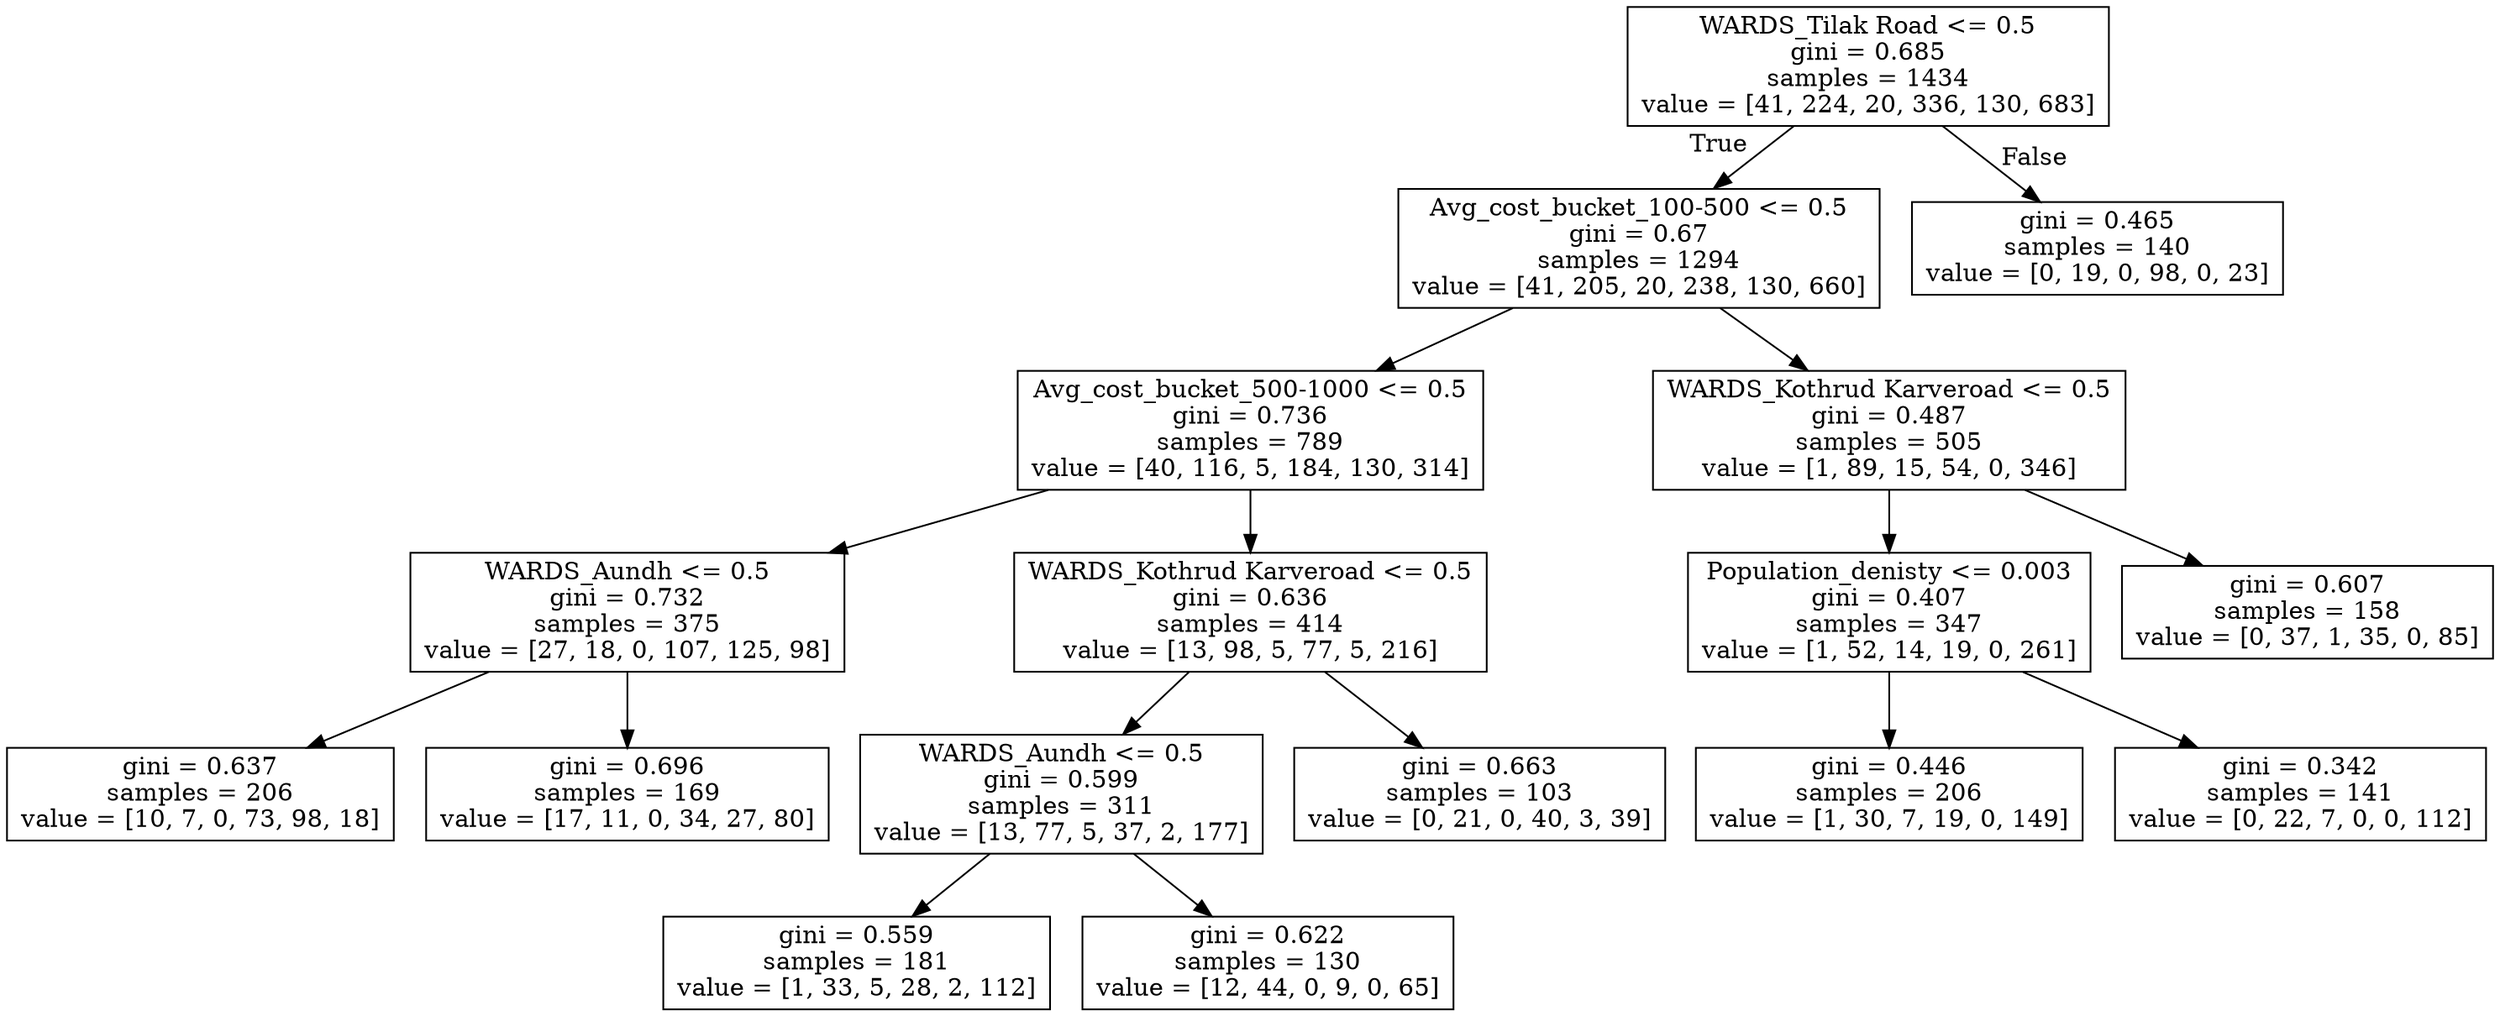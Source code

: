 digraph Tree {
node [shape=box] ;
0 [label="WARDS_Tilak Road <= 0.5\ngini = 0.685\nsamples = 1434\nvalue = [41, 224, 20, 336, 130, 683]"] ;
1 [label="Avg_cost_bucket_100-500 <= 0.5\ngini = 0.67\nsamples = 1294\nvalue = [41, 205, 20, 238, 130, 660]"] ;
0 -> 1 [labeldistance=2.5, labelangle=45, headlabel="True"] ;
2 [label="Avg_cost_bucket_500-1000 <= 0.5\ngini = 0.736\nsamples = 789\nvalue = [40, 116, 5, 184, 130, 314]"] ;
1 -> 2 ;
3 [label="WARDS_Aundh <= 0.5\ngini = 0.732\nsamples = 375\nvalue = [27, 18, 0, 107, 125, 98]"] ;
2 -> 3 ;
4 [label="gini = 0.637\nsamples = 206\nvalue = [10, 7, 0, 73, 98, 18]"] ;
3 -> 4 ;
5 [label="gini = 0.696\nsamples = 169\nvalue = [17, 11, 0, 34, 27, 80]"] ;
3 -> 5 ;
6 [label="WARDS_Kothrud Karveroad <= 0.5\ngini = 0.636\nsamples = 414\nvalue = [13, 98, 5, 77, 5, 216]"] ;
2 -> 6 ;
7 [label="WARDS_Aundh <= 0.5\ngini = 0.599\nsamples = 311\nvalue = [13, 77, 5, 37, 2, 177]"] ;
6 -> 7 ;
8 [label="gini = 0.559\nsamples = 181\nvalue = [1, 33, 5, 28, 2, 112]"] ;
7 -> 8 ;
9 [label="gini = 0.622\nsamples = 130\nvalue = [12, 44, 0, 9, 0, 65]"] ;
7 -> 9 ;
10 [label="gini = 0.663\nsamples = 103\nvalue = [0, 21, 0, 40, 3, 39]"] ;
6 -> 10 ;
11 [label="WARDS_Kothrud Karveroad <= 0.5\ngini = 0.487\nsamples = 505\nvalue = [1, 89, 15, 54, 0, 346]"] ;
1 -> 11 ;
12 [label="Population_denisty <= 0.003\ngini = 0.407\nsamples = 347\nvalue = [1, 52, 14, 19, 0, 261]"] ;
11 -> 12 ;
13 [label="gini = 0.446\nsamples = 206\nvalue = [1, 30, 7, 19, 0, 149]"] ;
12 -> 13 ;
14 [label="gini = 0.342\nsamples = 141\nvalue = [0, 22, 7, 0, 0, 112]"] ;
12 -> 14 ;
15 [label="gini = 0.607\nsamples = 158\nvalue = [0, 37, 1, 35, 0, 85]"] ;
11 -> 15 ;
16 [label="gini = 0.465\nsamples = 140\nvalue = [0, 19, 0, 98, 0, 23]"] ;
0 -> 16 [labeldistance=2.5, labelangle=-45, headlabel="False"] ;
}
